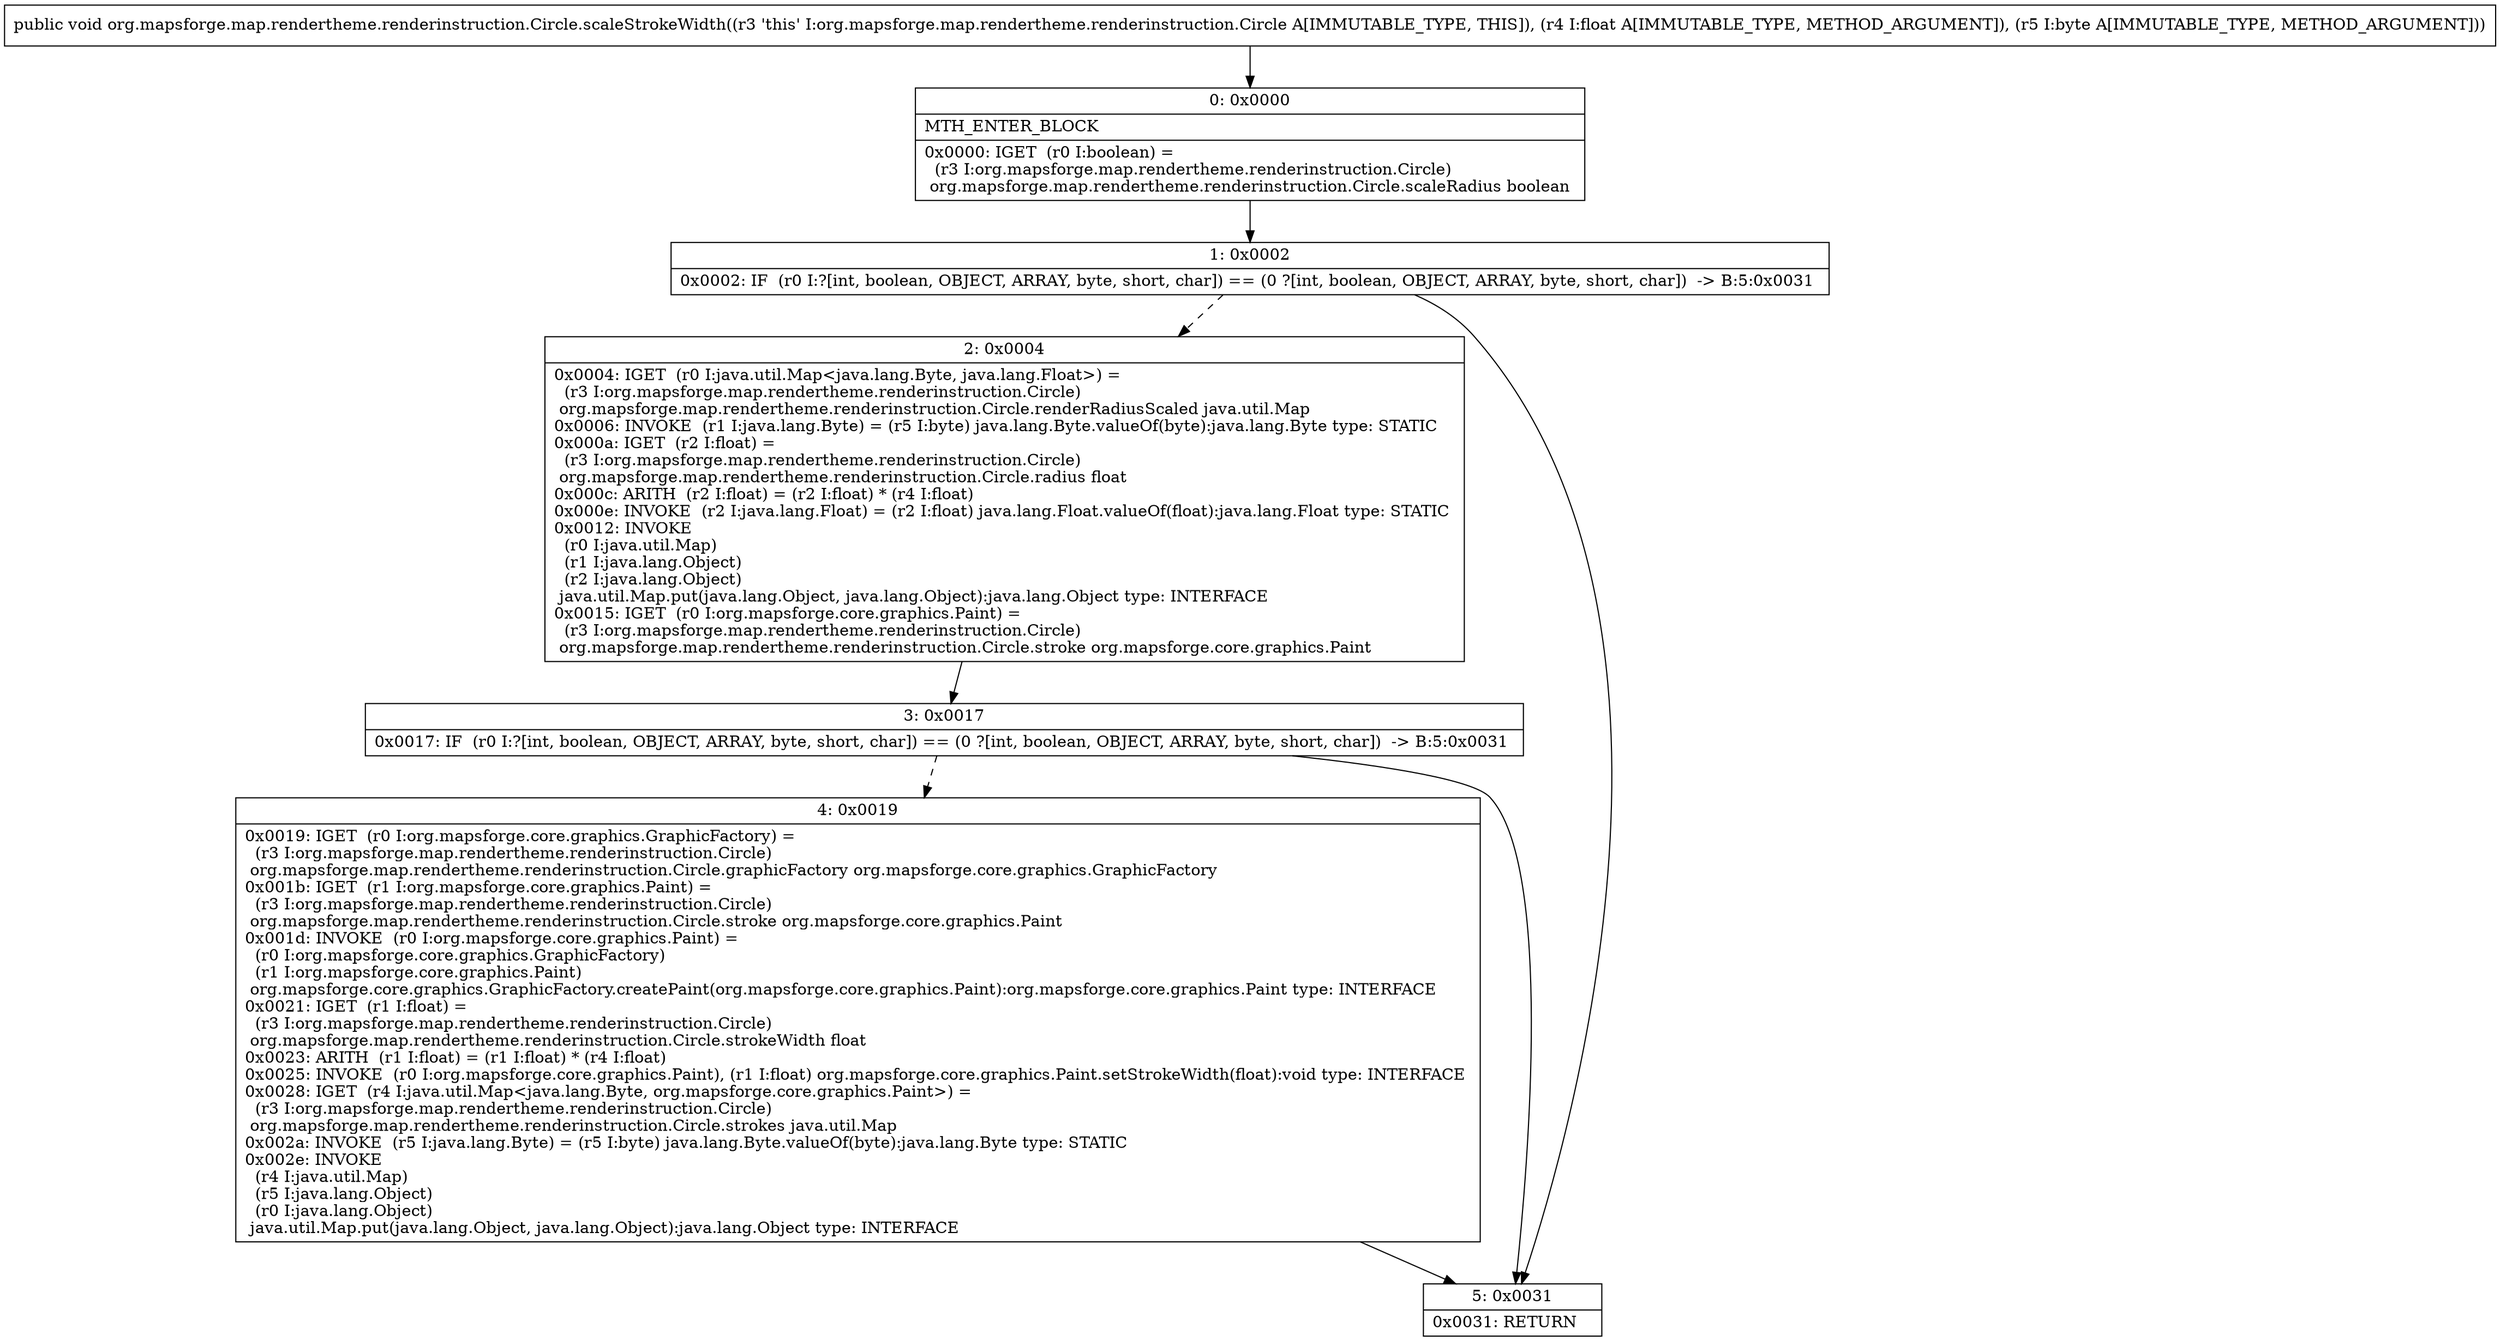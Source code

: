 digraph "CFG fororg.mapsforge.map.rendertheme.renderinstruction.Circle.scaleStrokeWidth(FB)V" {
Node_0 [shape=record,label="{0\:\ 0x0000|MTH_ENTER_BLOCK\l|0x0000: IGET  (r0 I:boolean) = \l  (r3 I:org.mapsforge.map.rendertheme.renderinstruction.Circle)\l org.mapsforge.map.rendertheme.renderinstruction.Circle.scaleRadius boolean \l}"];
Node_1 [shape=record,label="{1\:\ 0x0002|0x0002: IF  (r0 I:?[int, boolean, OBJECT, ARRAY, byte, short, char]) == (0 ?[int, boolean, OBJECT, ARRAY, byte, short, char])  \-\> B:5:0x0031 \l}"];
Node_2 [shape=record,label="{2\:\ 0x0004|0x0004: IGET  (r0 I:java.util.Map\<java.lang.Byte, java.lang.Float\>) = \l  (r3 I:org.mapsforge.map.rendertheme.renderinstruction.Circle)\l org.mapsforge.map.rendertheme.renderinstruction.Circle.renderRadiusScaled java.util.Map \l0x0006: INVOKE  (r1 I:java.lang.Byte) = (r5 I:byte) java.lang.Byte.valueOf(byte):java.lang.Byte type: STATIC \l0x000a: IGET  (r2 I:float) = \l  (r3 I:org.mapsforge.map.rendertheme.renderinstruction.Circle)\l org.mapsforge.map.rendertheme.renderinstruction.Circle.radius float \l0x000c: ARITH  (r2 I:float) = (r2 I:float) * (r4 I:float) \l0x000e: INVOKE  (r2 I:java.lang.Float) = (r2 I:float) java.lang.Float.valueOf(float):java.lang.Float type: STATIC \l0x0012: INVOKE  \l  (r0 I:java.util.Map)\l  (r1 I:java.lang.Object)\l  (r2 I:java.lang.Object)\l java.util.Map.put(java.lang.Object, java.lang.Object):java.lang.Object type: INTERFACE \l0x0015: IGET  (r0 I:org.mapsforge.core.graphics.Paint) = \l  (r3 I:org.mapsforge.map.rendertheme.renderinstruction.Circle)\l org.mapsforge.map.rendertheme.renderinstruction.Circle.stroke org.mapsforge.core.graphics.Paint \l}"];
Node_3 [shape=record,label="{3\:\ 0x0017|0x0017: IF  (r0 I:?[int, boolean, OBJECT, ARRAY, byte, short, char]) == (0 ?[int, boolean, OBJECT, ARRAY, byte, short, char])  \-\> B:5:0x0031 \l}"];
Node_4 [shape=record,label="{4\:\ 0x0019|0x0019: IGET  (r0 I:org.mapsforge.core.graphics.GraphicFactory) = \l  (r3 I:org.mapsforge.map.rendertheme.renderinstruction.Circle)\l org.mapsforge.map.rendertheme.renderinstruction.Circle.graphicFactory org.mapsforge.core.graphics.GraphicFactory \l0x001b: IGET  (r1 I:org.mapsforge.core.graphics.Paint) = \l  (r3 I:org.mapsforge.map.rendertheme.renderinstruction.Circle)\l org.mapsforge.map.rendertheme.renderinstruction.Circle.stroke org.mapsforge.core.graphics.Paint \l0x001d: INVOKE  (r0 I:org.mapsforge.core.graphics.Paint) = \l  (r0 I:org.mapsforge.core.graphics.GraphicFactory)\l  (r1 I:org.mapsforge.core.graphics.Paint)\l org.mapsforge.core.graphics.GraphicFactory.createPaint(org.mapsforge.core.graphics.Paint):org.mapsforge.core.graphics.Paint type: INTERFACE \l0x0021: IGET  (r1 I:float) = \l  (r3 I:org.mapsforge.map.rendertheme.renderinstruction.Circle)\l org.mapsforge.map.rendertheme.renderinstruction.Circle.strokeWidth float \l0x0023: ARITH  (r1 I:float) = (r1 I:float) * (r4 I:float) \l0x0025: INVOKE  (r0 I:org.mapsforge.core.graphics.Paint), (r1 I:float) org.mapsforge.core.graphics.Paint.setStrokeWidth(float):void type: INTERFACE \l0x0028: IGET  (r4 I:java.util.Map\<java.lang.Byte, org.mapsforge.core.graphics.Paint\>) = \l  (r3 I:org.mapsforge.map.rendertheme.renderinstruction.Circle)\l org.mapsforge.map.rendertheme.renderinstruction.Circle.strokes java.util.Map \l0x002a: INVOKE  (r5 I:java.lang.Byte) = (r5 I:byte) java.lang.Byte.valueOf(byte):java.lang.Byte type: STATIC \l0x002e: INVOKE  \l  (r4 I:java.util.Map)\l  (r5 I:java.lang.Object)\l  (r0 I:java.lang.Object)\l java.util.Map.put(java.lang.Object, java.lang.Object):java.lang.Object type: INTERFACE \l}"];
Node_5 [shape=record,label="{5\:\ 0x0031|0x0031: RETURN   \l}"];
MethodNode[shape=record,label="{public void org.mapsforge.map.rendertheme.renderinstruction.Circle.scaleStrokeWidth((r3 'this' I:org.mapsforge.map.rendertheme.renderinstruction.Circle A[IMMUTABLE_TYPE, THIS]), (r4 I:float A[IMMUTABLE_TYPE, METHOD_ARGUMENT]), (r5 I:byte A[IMMUTABLE_TYPE, METHOD_ARGUMENT])) }"];
MethodNode -> Node_0;
Node_0 -> Node_1;
Node_1 -> Node_2[style=dashed];
Node_1 -> Node_5;
Node_2 -> Node_3;
Node_3 -> Node_4[style=dashed];
Node_3 -> Node_5;
Node_4 -> Node_5;
}

